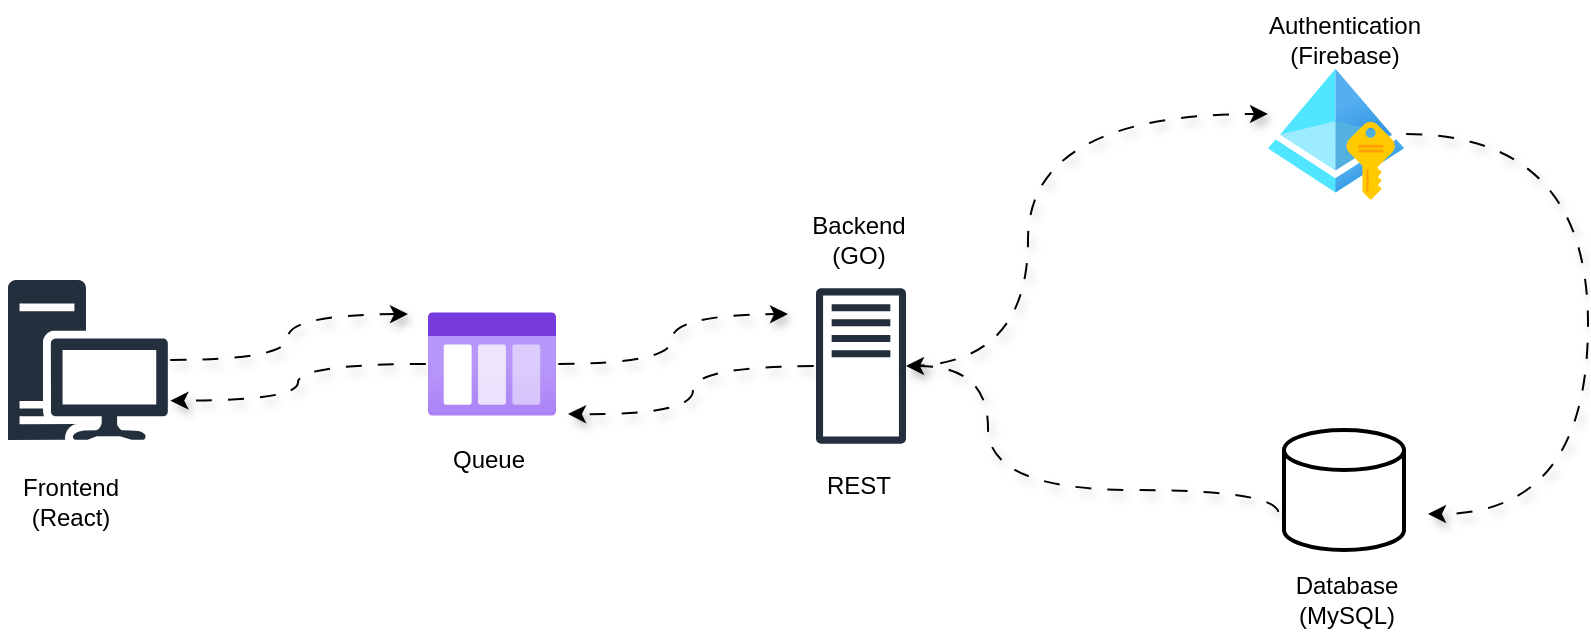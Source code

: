 <mxfile version="24.5.2" type="github">
  <diagram name="Page-1" id="DvHukPqvQMiegL6zhpSA">
    <mxGraphModel dx="1114" dy="612" grid="1" gridSize="10" guides="1" tooltips="1" connect="1" arrows="1" fold="1" page="1" pageScale="1" pageWidth="850" pageHeight="1100" math="0" shadow="0">
      <root>
        <mxCell id="0" />
        <mxCell id="1" parent="0" />
        <mxCell id="Wj735dPOVBUxa9d9cgnp-38" style="edgeStyle=orthogonalEdgeStyle;curved=1;rounded=0;orthogonalLoop=1;jettySize=auto;html=1;flowAnimation=1;shadow=1;" parent="1" source="Wj735dPOVBUxa9d9cgnp-1" edge="1">
          <mxGeometry relative="1" as="geometry">
            <mxPoint x="250" y="230" as="targetPoint" />
          </mxGeometry>
        </mxCell>
        <mxCell id="Wj735dPOVBUxa9d9cgnp-1" value="" style="sketch=0;aspect=fixed;pointerEvents=1;shadow=0;dashed=0;html=1;strokeColor=none;labelPosition=center;verticalLabelPosition=bottom;verticalAlign=top;align=center;fillColor=#232F3D;shape=mxgraph.mscae.enterprise.workstation_client" parent="1" vertex="1">
          <mxGeometry x="50" y="213" width="80" height="80" as="geometry" />
        </mxCell>
        <mxCell id="Wj735dPOVBUxa9d9cgnp-36" style="edgeStyle=orthogonalEdgeStyle;curved=1;rounded=0;orthogonalLoop=1;jettySize=auto;html=1;flowAnimation=1;shadow=1;" parent="1" source="Wj735dPOVBUxa9d9cgnp-3" edge="1">
          <mxGeometry relative="1" as="geometry">
            <mxPoint x="440" y="230" as="targetPoint" />
          </mxGeometry>
        </mxCell>
        <mxCell id="Wj735dPOVBUxa9d9cgnp-3" value="" style="image;aspect=fixed;html=1;points=[];align=center;fontSize=12;image=img/lib/azure2/general/Storage_Queue.svg;" parent="1" vertex="1">
          <mxGeometry x="260" y="229" width="64" height="52" as="geometry" />
        </mxCell>
        <mxCell id="Wj735dPOVBUxa9d9cgnp-37" style="edgeStyle=orthogonalEdgeStyle;curved=1;rounded=0;orthogonalLoop=1;jettySize=auto;html=1;flowAnimation=1;shadow=1;" parent="1" source="Wj735dPOVBUxa9d9cgnp-7" edge="1">
          <mxGeometry relative="1" as="geometry">
            <mxPoint x="330" y="280" as="targetPoint" />
          </mxGeometry>
        </mxCell>
        <mxCell id="Wj735dPOVBUxa9d9cgnp-7" value="" style="sketch=0;outlineConnect=0;fontColor=#232F3E;gradientColor=none;fillColor=#232F3D;strokeColor=none;dashed=0;verticalLabelPosition=bottom;verticalAlign=top;align=center;html=1;fontSize=12;fontStyle=0;aspect=fixed;pointerEvents=1;shape=mxgraph.aws4.traditional_server;" parent="1" vertex="1">
          <mxGeometry x="454" y="217" width="45" height="78" as="geometry" />
        </mxCell>
        <mxCell id="Wj735dPOVBUxa9d9cgnp-33" style="edgeStyle=orthogonalEdgeStyle;curved=1;rounded=0;orthogonalLoop=1;jettySize=auto;html=1;flowAnimation=1;shadow=1;exitX=-0.044;exitY=0.7;exitDx=0;exitDy=0;exitPerimeter=0;" parent="1" source="Wj735dPOVBUxa9d9cgnp-12" target="Wj735dPOVBUxa9d9cgnp-7" edge="1">
          <mxGeometry relative="1" as="geometry">
            <Array as="points">
              <mxPoint x="685" y="318" />
              <mxPoint x="540" y="318" />
              <mxPoint x="540" y="256" />
            </Array>
          </mxGeometry>
        </mxCell>
        <mxCell id="Wj735dPOVBUxa9d9cgnp-12" value="" style="strokeWidth=2;html=1;shape=mxgraph.flowchart.database;whiteSpace=wrap;" parent="1" vertex="1">
          <mxGeometry x="688" y="288" width="60" height="60" as="geometry" />
        </mxCell>
        <mxCell id="Wj735dPOVBUxa9d9cgnp-14" value="&lt;div&gt;Frontend&lt;/div&gt;(React)" style="text;html=1;align=center;verticalAlign=middle;resizable=0;points=[];autosize=1;strokeColor=none;fillColor=none;" parent="1" vertex="1">
          <mxGeometry x="46" y="304" width="70" height="40" as="geometry" />
        </mxCell>
        <mxCell id="Wj735dPOVBUxa9d9cgnp-15" value="Queue" style="text;html=1;align=center;verticalAlign=middle;resizable=0;points=[];autosize=1;strokeColor=none;fillColor=none;" parent="1" vertex="1">
          <mxGeometry x="260" y="288" width="60" height="30" as="geometry" />
        </mxCell>
        <mxCell id="Wj735dPOVBUxa9d9cgnp-17" value="&lt;span style=&quot;color: rgba(0, 0, 0, 0); font-family: monospace; font-size: 0px; text-align: start;&quot;&gt;%3CmxGraphModel%3E%3Croot%3E%3CmxCell%20id%3D%220%22%2F%3E%3CmxCell%20id%3D%221%22%20parent%3D%220%22%2F%3E%3CmxCell%20id%3D%222%22%20value%3D%22Backend%26lt%3Bdiv%26gt%3B(GO)%26lt%3B%2Fdiv%26gt%3B%22%20style%3D%22text%3Bhtml%3D1%3Balign%3Dcenter%3BverticalAlign%3Dmiddle%3Bresizable%3D0%3Bpoints%3D%5B%5D%3Bautosize%3D1%3BstrokeColor%3Dnone%3BfillColor%3Dnone%3B%22%20vertex%3D%221%22%20parent%3D%221%22%3E%3CmxGeometry%20x%3D%22455%22%20y%3D%22293%22%20width%3D%2270%22%20height%3D%2240%22%20as%3D%22geometry%22%2F%3E%3C%2FmxCell%3E%3C%2Froot%3E%3C%2FmxGraphModel%3E&lt;/span&gt;" style="text;html=1;align=center;verticalAlign=middle;resizable=0;points=[];autosize=1;strokeColor=none;fillColor=none;" parent="1" vertex="1">
          <mxGeometry x="490" y="178" width="20" height="30" as="geometry" />
        </mxCell>
        <mxCell id="Wj735dPOVBUxa9d9cgnp-18" value="Backend&lt;div&gt;(GO)&lt;/div&gt;" style="text;html=1;align=center;verticalAlign=middle;resizable=0;points=[];autosize=1;strokeColor=none;fillColor=none;" parent="1" vertex="1">
          <mxGeometry x="440" y="173" width="70" height="40" as="geometry" />
        </mxCell>
        <mxCell id="Wj735dPOVBUxa9d9cgnp-19" value="REST" style="text;html=1;align=center;verticalAlign=middle;resizable=0;points=[];autosize=1;strokeColor=none;fillColor=none;" parent="1" vertex="1">
          <mxGeometry x="445" y="301" width="60" height="30" as="geometry" />
        </mxCell>
        <mxCell id="Wj735dPOVBUxa9d9cgnp-20" value="&lt;div&gt;Database&lt;/div&gt;(MySQL)" style="text;html=1;align=center;verticalAlign=middle;resizable=0;points=[];autosize=1;strokeColor=none;fillColor=none;" parent="1" vertex="1">
          <mxGeometry x="684" y="353" width="70" height="40" as="geometry" />
        </mxCell>
        <mxCell id="Wj735dPOVBUxa9d9cgnp-31" style="edgeStyle=orthogonalEdgeStyle;curved=1;rounded=0;orthogonalLoop=1;jettySize=auto;html=1;flowAnimation=1;shadow=1;" parent="1" source="Wj735dPOVBUxa9d9cgnp-26" edge="1">
          <mxGeometry relative="1" as="geometry">
            <mxPoint x="760" y="330" as="targetPoint" />
            <Array as="points">
              <mxPoint x="840" y="140" />
              <mxPoint x="840" y="330" />
            </Array>
          </mxGeometry>
        </mxCell>
        <mxCell id="Wj735dPOVBUxa9d9cgnp-26" value="" style="image;aspect=fixed;html=1;points=[];align=center;fontSize=12;image=img/lib/azure2/identity/Managed_Identities.svg;" parent="1" vertex="1">
          <mxGeometry x="680" y="107" width="68" height="66" as="geometry" />
        </mxCell>
        <mxCell id="Wj735dPOVBUxa9d9cgnp-28" style="edgeStyle=orthogonalEdgeStyle;curved=1;rounded=0;orthogonalLoop=1;jettySize=auto;html=1;entryX=0;entryY=0.348;entryDx=0;entryDy=0;entryPerimeter=0;flowAnimation=1;shadow=1;" parent="1" source="Wj735dPOVBUxa9d9cgnp-7" target="Wj735dPOVBUxa9d9cgnp-26" edge="1">
          <mxGeometry relative="1" as="geometry">
            <Array as="points">
              <mxPoint x="560" y="256" />
              <mxPoint x="560" y="130" />
            </Array>
          </mxGeometry>
        </mxCell>
        <mxCell id="Wj735dPOVBUxa9d9cgnp-34" value="Authentication&lt;div&gt;(Firebase)&lt;/div&gt;" style="text;html=1;align=center;verticalAlign=middle;resizable=0;points=[];autosize=1;strokeColor=none;fillColor=none;" parent="1" vertex="1">
          <mxGeometry x="668" y="73" width="100" height="40" as="geometry" />
        </mxCell>
        <mxCell id="Wj735dPOVBUxa9d9cgnp-39" style="edgeStyle=orthogonalEdgeStyle;curved=1;rounded=0;orthogonalLoop=1;jettySize=auto;html=1;entryX=1.015;entryY=0.754;entryDx=0;entryDy=0;entryPerimeter=0;flowAnimation=1;shadow=1;" parent="1" source="Wj735dPOVBUxa9d9cgnp-3" target="Wj735dPOVBUxa9d9cgnp-1" edge="1">
          <mxGeometry relative="1" as="geometry" />
        </mxCell>
      </root>
    </mxGraphModel>
  </diagram>
</mxfile>
